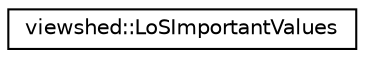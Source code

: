 digraph "Graphical Class Hierarchy"
{
 // LATEX_PDF_SIZE
  edge [fontname="Helvetica",fontsize="10",labelfontname="Helvetica",labelfontsize="10"];
  node [fontname="Helvetica",fontsize="10",shape=record];
  rankdir="LR";
  Node0 [label="viewshed::LoSImportantValues",height=0.2,width=0.4,color="black", fillcolor="white", style="filled",URL="$structviewshed_1_1LoSImportantValues.html",tooltip="Representation of important values and LoSNode indexes that can be extracted from LoS and are importa..."];
}
